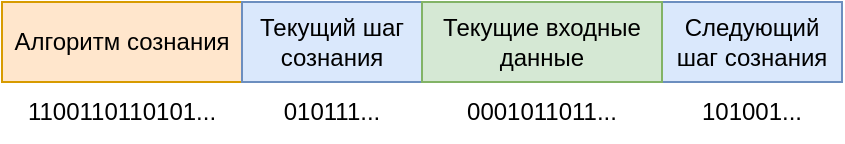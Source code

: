 <mxfile version="18.0.3" type="device"><diagram id="2riD3-JbWSZt0VzAZHZp" name="Page-1"><mxGraphModel dx="741" dy="485" grid="1" gridSize="10" guides="1" tooltips="1" connect="1" arrows="1" fold="1" page="1" pageScale="1" pageWidth="827" pageHeight="1169" math="0" shadow="0"><root><mxCell id="0"/><mxCell id="1" parent="0"/><mxCell id="0R7pQaaEaHYw-Zy2l5Sx-2" value="Алгоритм сознания" style="rounded=0;whiteSpace=wrap;html=1;fillColor=#ffe6cc;strokeColor=#d79b00;" parent="1" vertex="1"><mxGeometry x="280" y="360" width="120" height="40" as="geometry"/></mxCell><mxCell id="0R7pQaaEaHYw-Zy2l5Sx-3" value="Текущий шаг сознания" style="rounded=0;whiteSpace=wrap;html=1;fillColor=#dae8fc;strokeColor=#6c8ebf;" parent="1" vertex="1"><mxGeometry x="400" y="360" width="90" height="40" as="geometry"/></mxCell><mxCell id="0R7pQaaEaHYw-Zy2l5Sx-4" value="Следующий шаг сознания" style="rounded=0;whiteSpace=wrap;html=1;fillColor=#dae8fc;strokeColor=#6c8ebf;" parent="1" vertex="1"><mxGeometry x="610" y="360" width="90" height="40" as="geometry"/></mxCell><mxCell id="0R7pQaaEaHYw-Zy2l5Sx-6" value="Текущие входные данные" style="rounded=0;whiteSpace=wrap;html=1;fillColor=#d5e8d4;strokeColor=#82b366;" parent="1" vertex="1"><mxGeometry x="490" y="360" width="120" height="40" as="geometry"/></mxCell><mxCell id="0R7pQaaEaHYw-Zy2l5Sx-9" value="1100110110101..." style="text;html=1;strokeColor=none;fillColor=none;align=center;verticalAlign=middle;whiteSpace=wrap;rounded=0;" parent="1" vertex="1"><mxGeometry x="280" y="400" width="120" height="30" as="geometry"/></mxCell><mxCell id="0R7pQaaEaHYw-Zy2l5Sx-10" value="010111..." style="text;html=1;strokeColor=none;fillColor=none;align=center;verticalAlign=middle;whiteSpace=wrap;rounded=0;" parent="1" vertex="1"><mxGeometry x="400" y="400" width="90" height="30" as="geometry"/></mxCell><mxCell id="0R7pQaaEaHYw-Zy2l5Sx-11" value="0001011011..." style="text;html=1;strokeColor=none;fillColor=none;align=center;verticalAlign=middle;whiteSpace=wrap;rounded=0;" parent="1" vertex="1"><mxGeometry x="490" y="400" width="120" height="30" as="geometry"/></mxCell><mxCell id="0R7pQaaEaHYw-Zy2l5Sx-12" value="101001..." style="text;html=1;strokeColor=none;fillColor=none;align=center;verticalAlign=middle;whiteSpace=wrap;rounded=0;" parent="1" vertex="1"><mxGeometry x="610" y="400" width="90" height="30" as="geometry"/></mxCell></root></mxGraphModel></diagram></mxfile>